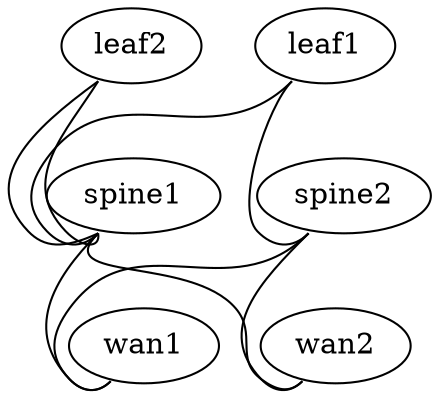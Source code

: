 # generic example - cumulus@leaf1$ cat /etc/ptm.d/topology.dot
graph G {
  graph [hostidtype="hostname", version="1:0"];
    "leaf1":"swp51" -- "spine1":"swp1";
    "leaf1":"swp52" -- "spine2":"swp1";
    "leaf2":"swp51" -- "spine1":"swp2";
    "leaf2":"swp52" -- "spine1":"swp2";
    "spine1":"swp31" -- "wan1":"swp49";
    "spine1":"swp32" -- "wan2":"swp49";
    "spine2":"swp31" -- "wan1":"swp50";
    "spine2":"swp32" -- "wan2":"swp50";
}
